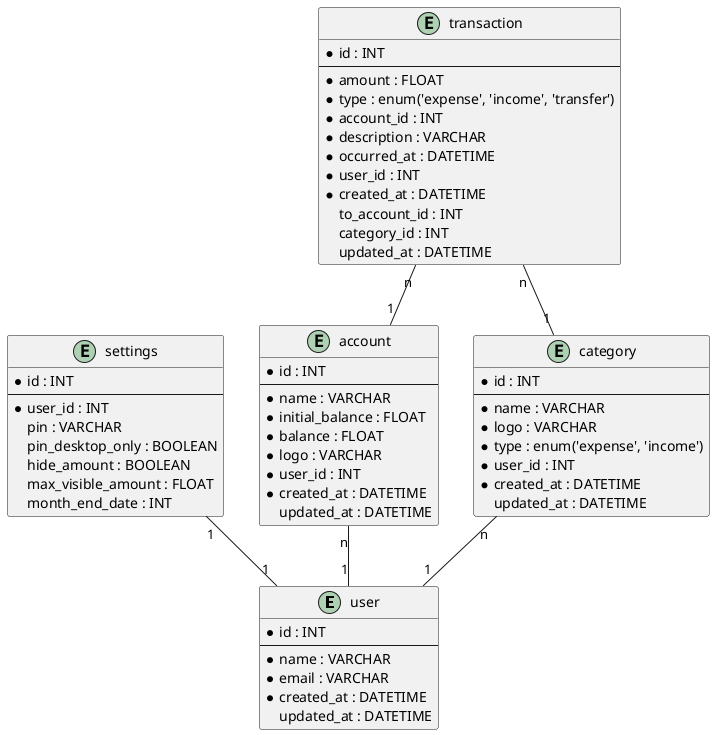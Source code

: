 @startuml erd

entity user {
    * id : INT
    --
    * name : VARCHAR
    * email : VARCHAR
    * created_at : DATETIME
    updated_at : DATETIME
}

entity settings {
    * id : INT
    --
    * user_id : INT
    pin : VARCHAR
    pin_desktop_only : BOOLEAN
    hide_amount : BOOLEAN
    max_visible_amount : FLOAT
    month_end_date : INT    
}

entity account {
    * id : INT
    --
    * name : VARCHAR
    * initial_balance : FLOAT
    * balance : FLOAT
    * logo : VARCHAR
    * user_id : INT
    * created_at : DATETIME
    updated_at : DATETIME
}

entity category {
    * id : INT
    --
    * name : VARCHAR
    * logo : VARCHAR
    * type : enum('expense', 'income')
    * user_id : INT
    * created_at : DATETIME
    updated_at : DATETIME
}


entity transaction {
    * id : INT
    --
    * amount : FLOAT
    * type : enum('expense', 'income', 'transfer')
    * account_id : INT
    * description : VARCHAR
    * occurred_at : DATETIME
    * user_id : INT
    * created_at : DATETIME
    to_account_id : INT
    category_id : INT
    updated_at : DATETIME
}

account "n" -- "1" user
category "n" -- "1" user
transaction "n" -- "1" account
transaction "n" -- "1" category
settings "1" -- "1" user

@enduml